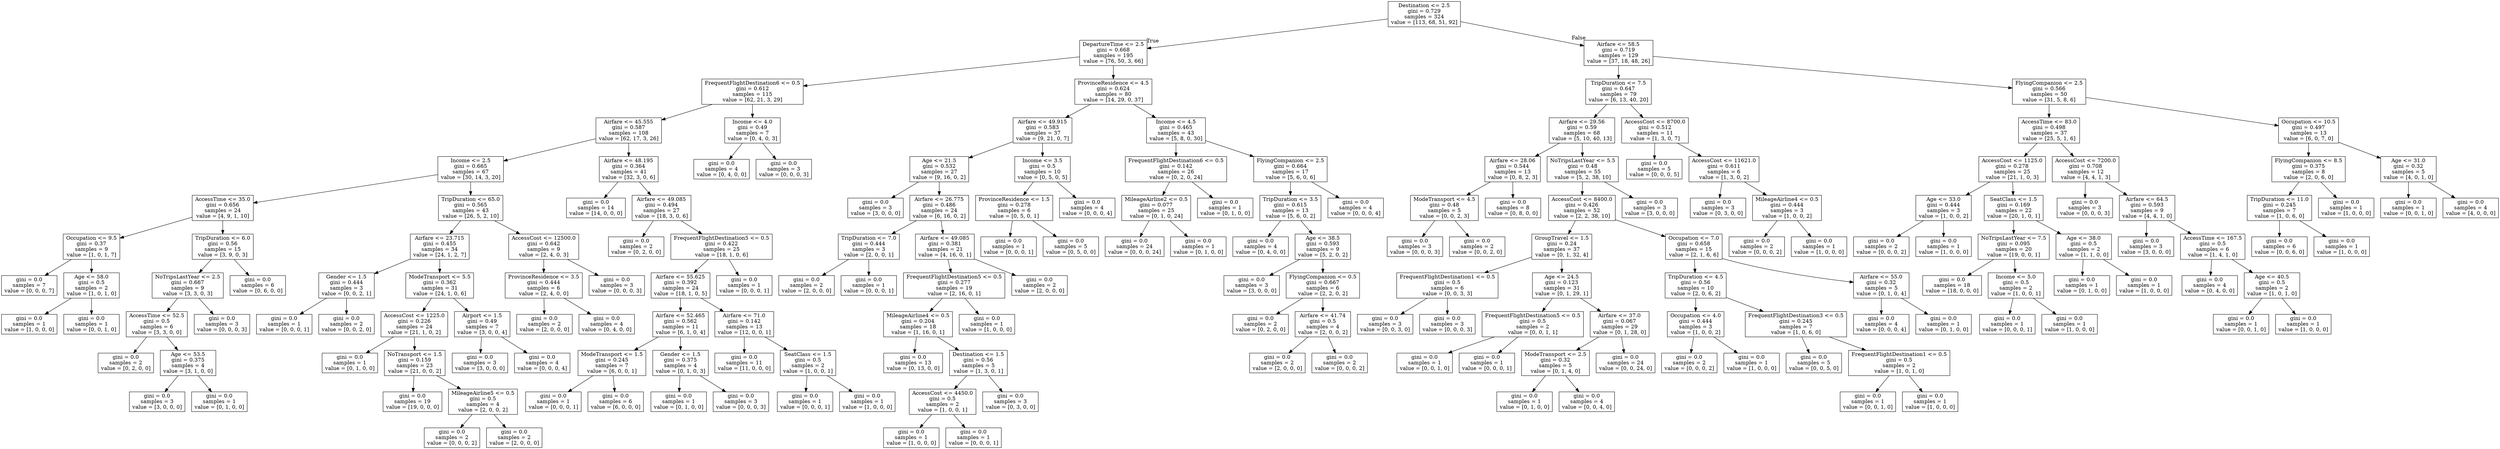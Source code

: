 digraph Tree {
node [shape=box] ;
0 [label="Destination <= 2.5\ngini = 0.729\nsamples = 324\nvalue = [113, 68, 51, 92]"] ;
1 [label="DepartureTime <= 2.5\ngini = 0.668\nsamples = 195\nvalue = [76, 50, 3, 66]"] ;
0 -> 1 [labeldistance=2.5, labelangle=45, headlabel="True"] ;
2 [label="FrequentFlightDestination6 <= 0.5\ngini = 0.612\nsamples = 115\nvalue = [62, 21, 3, 29]"] ;
1 -> 2 ;
3 [label="Airfare <= 45.555\ngini = 0.587\nsamples = 108\nvalue = [62, 17, 3, 26]"] ;
2 -> 3 ;
4 [label="Income <= 2.5\ngini = 0.665\nsamples = 67\nvalue = [30, 14, 3, 20]"] ;
3 -> 4 ;
5 [label="AccessTime <= 35.0\ngini = 0.656\nsamples = 24\nvalue = [4, 9, 1, 10]"] ;
4 -> 5 ;
6 [label="Occupation <= 9.5\ngini = 0.37\nsamples = 9\nvalue = [1, 0, 1, 7]"] ;
5 -> 6 ;
7 [label="gini = 0.0\nsamples = 7\nvalue = [0, 0, 0, 7]"] ;
6 -> 7 ;
8 [label="Age <= 58.0\ngini = 0.5\nsamples = 2\nvalue = [1, 0, 1, 0]"] ;
6 -> 8 ;
9 [label="gini = 0.0\nsamples = 1\nvalue = [1, 0, 0, 0]"] ;
8 -> 9 ;
10 [label="gini = 0.0\nsamples = 1\nvalue = [0, 0, 1, 0]"] ;
8 -> 10 ;
11 [label="TripDuration <= 6.0\ngini = 0.56\nsamples = 15\nvalue = [3, 9, 0, 3]"] ;
5 -> 11 ;
12 [label="NoTripsLastYear <= 2.5\ngini = 0.667\nsamples = 9\nvalue = [3, 3, 0, 3]"] ;
11 -> 12 ;
13 [label="AccessTime <= 52.5\ngini = 0.5\nsamples = 6\nvalue = [3, 3, 0, 0]"] ;
12 -> 13 ;
14 [label="gini = 0.0\nsamples = 2\nvalue = [0, 2, 0, 0]"] ;
13 -> 14 ;
15 [label="Age <= 53.5\ngini = 0.375\nsamples = 4\nvalue = [3, 1, 0, 0]"] ;
13 -> 15 ;
16 [label="gini = 0.0\nsamples = 3\nvalue = [3, 0, 0, 0]"] ;
15 -> 16 ;
17 [label="gini = 0.0\nsamples = 1\nvalue = [0, 1, 0, 0]"] ;
15 -> 17 ;
18 [label="gini = 0.0\nsamples = 3\nvalue = [0, 0, 0, 3]"] ;
12 -> 18 ;
19 [label="gini = 0.0\nsamples = 6\nvalue = [0, 6, 0, 0]"] ;
11 -> 19 ;
20 [label="TripDuration <= 65.0\ngini = 0.565\nsamples = 43\nvalue = [26, 5, 2, 10]"] ;
4 -> 20 ;
21 [label="Airfare <= 23.715\ngini = 0.455\nsamples = 34\nvalue = [24, 1, 2, 7]"] ;
20 -> 21 ;
22 [label="Gender <= 1.5\ngini = 0.444\nsamples = 3\nvalue = [0, 0, 2, 1]"] ;
21 -> 22 ;
23 [label="gini = 0.0\nsamples = 1\nvalue = [0, 0, 0, 1]"] ;
22 -> 23 ;
24 [label="gini = 0.0\nsamples = 2\nvalue = [0, 0, 2, 0]"] ;
22 -> 24 ;
25 [label="ModeTransport <= 5.5\ngini = 0.362\nsamples = 31\nvalue = [24, 1, 0, 6]"] ;
21 -> 25 ;
26 [label="AccessCost <= 1225.0\ngini = 0.226\nsamples = 24\nvalue = [21, 1, 0, 2]"] ;
25 -> 26 ;
27 [label="gini = 0.0\nsamples = 1\nvalue = [0, 1, 0, 0]"] ;
26 -> 27 ;
28 [label="NoTransport <= 1.5\ngini = 0.159\nsamples = 23\nvalue = [21, 0, 0, 2]"] ;
26 -> 28 ;
29 [label="gini = 0.0\nsamples = 19\nvalue = [19, 0, 0, 0]"] ;
28 -> 29 ;
30 [label="MileageAirline5 <= 0.5\ngini = 0.5\nsamples = 4\nvalue = [2, 0, 0, 2]"] ;
28 -> 30 ;
31 [label="gini = 0.0\nsamples = 2\nvalue = [0, 0, 0, 2]"] ;
30 -> 31 ;
32 [label="gini = 0.0\nsamples = 2\nvalue = [2, 0, 0, 0]"] ;
30 -> 32 ;
33 [label="Airport <= 1.5\ngini = 0.49\nsamples = 7\nvalue = [3, 0, 0, 4]"] ;
25 -> 33 ;
34 [label="gini = 0.0\nsamples = 3\nvalue = [3, 0, 0, 0]"] ;
33 -> 34 ;
35 [label="gini = 0.0\nsamples = 4\nvalue = [0, 0, 0, 4]"] ;
33 -> 35 ;
36 [label="AccessCost <= 12500.0\ngini = 0.642\nsamples = 9\nvalue = [2, 4, 0, 3]"] ;
20 -> 36 ;
37 [label="ProvinceResidence <= 3.5\ngini = 0.444\nsamples = 6\nvalue = [2, 4, 0, 0]"] ;
36 -> 37 ;
38 [label="gini = 0.0\nsamples = 2\nvalue = [2, 0, 0, 0]"] ;
37 -> 38 ;
39 [label="gini = 0.0\nsamples = 4\nvalue = [0, 4, 0, 0]"] ;
37 -> 39 ;
40 [label="gini = 0.0\nsamples = 3\nvalue = [0, 0, 0, 3]"] ;
36 -> 40 ;
41 [label="Airfare <= 48.195\ngini = 0.364\nsamples = 41\nvalue = [32, 3, 0, 6]"] ;
3 -> 41 ;
42 [label="gini = 0.0\nsamples = 14\nvalue = [14, 0, 0, 0]"] ;
41 -> 42 ;
43 [label="Airfare <= 49.085\ngini = 0.494\nsamples = 27\nvalue = [18, 3, 0, 6]"] ;
41 -> 43 ;
44 [label="gini = 0.0\nsamples = 2\nvalue = [0, 2, 0, 0]"] ;
43 -> 44 ;
45 [label="FrequentFlightDestination5 <= 0.5\ngini = 0.422\nsamples = 25\nvalue = [18, 1, 0, 6]"] ;
43 -> 45 ;
46 [label="Airfare <= 55.625\ngini = 0.392\nsamples = 24\nvalue = [18, 1, 0, 5]"] ;
45 -> 46 ;
47 [label="Airfare <= 52.465\ngini = 0.562\nsamples = 11\nvalue = [6, 1, 0, 4]"] ;
46 -> 47 ;
48 [label="ModeTransport <= 1.5\ngini = 0.245\nsamples = 7\nvalue = [6, 0, 0, 1]"] ;
47 -> 48 ;
49 [label="gini = 0.0\nsamples = 1\nvalue = [0, 0, 0, 1]"] ;
48 -> 49 ;
50 [label="gini = 0.0\nsamples = 6\nvalue = [6, 0, 0, 0]"] ;
48 -> 50 ;
51 [label="Gender <= 1.5\ngini = 0.375\nsamples = 4\nvalue = [0, 1, 0, 3]"] ;
47 -> 51 ;
52 [label="gini = 0.0\nsamples = 1\nvalue = [0, 1, 0, 0]"] ;
51 -> 52 ;
53 [label="gini = 0.0\nsamples = 3\nvalue = [0, 0, 0, 3]"] ;
51 -> 53 ;
54 [label="Airfare <= 71.0\ngini = 0.142\nsamples = 13\nvalue = [12, 0, 0, 1]"] ;
46 -> 54 ;
55 [label="gini = 0.0\nsamples = 11\nvalue = [11, 0, 0, 0]"] ;
54 -> 55 ;
56 [label="SeatClass <= 1.5\ngini = 0.5\nsamples = 2\nvalue = [1, 0, 0, 1]"] ;
54 -> 56 ;
57 [label="gini = 0.0\nsamples = 1\nvalue = [0, 0, 0, 1]"] ;
56 -> 57 ;
58 [label="gini = 0.0\nsamples = 1\nvalue = [1, 0, 0, 0]"] ;
56 -> 58 ;
59 [label="gini = 0.0\nsamples = 1\nvalue = [0, 0, 0, 1]"] ;
45 -> 59 ;
60 [label="Income <= 4.0\ngini = 0.49\nsamples = 7\nvalue = [0, 4, 0, 3]"] ;
2 -> 60 ;
61 [label="gini = 0.0\nsamples = 4\nvalue = [0, 4, 0, 0]"] ;
60 -> 61 ;
62 [label="gini = 0.0\nsamples = 3\nvalue = [0, 0, 0, 3]"] ;
60 -> 62 ;
63 [label="ProvinceResidence <= 4.5\ngini = 0.624\nsamples = 80\nvalue = [14, 29, 0, 37]"] ;
1 -> 63 ;
64 [label="Airfare <= 49.915\ngini = 0.583\nsamples = 37\nvalue = [9, 21, 0, 7]"] ;
63 -> 64 ;
65 [label="Age <= 21.5\ngini = 0.532\nsamples = 27\nvalue = [9, 16, 0, 2]"] ;
64 -> 65 ;
66 [label="gini = 0.0\nsamples = 3\nvalue = [3, 0, 0, 0]"] ;
65 -> 66 ;
67 [label="Airfare <= 26.775\ngini = 0.486\nsamples = 24\nvalue = [6, 16, 0, 2]"] ;
65 -> 67 ;
68 [label="TripDuration <= 7.0\ngini = 0.444\nsamples = 3\nvalue = [2, 0, 0, 1]"] ;
67 -> 68 ;
69 [label="gini = 0.0\nsamples = 2\nvalue = [2, 0, 0, 0]"] ;
68 -> 69 ;
70 [label="gini = 0.0\nsamples = 1\nvalue = [0, 0, 0, 1]"] ;
68 -> 70 ;
71 [label="Airfare <= 49.085\ngini = 0.381\nsamples = 21\nvalue = [4, 16, 0, 1]"] ;
67 -> 71 ;
72 [label="FrequentFlightDestination5 <= 0.5\ngini = 0.277\nsamples = 19\nvalue = [2, 16, 0, 1]"] ;
71 -> 72 ;
73 [label="MileageAirline4 <= 0.5\ngini = 0.204\nsamples = 18\nvalue = [1, 16, 0, 1]"] ;
72 -> 73 ;
74 [label="gini = 0.0\nsamples = 13\nvalue = [0, 13, 0, 0]"] ;
73 -> 74 ;
75 [label="Destination <= 1.5\ngini = 0.56\nsamples = 5\nvalue = [1, 3, 0, 1]"] ;
73 -> 75 ;
76 [label="AccessCost <= 4450.0\ngini = 0.5\nsamples = 2\nvalue = [1, 0, 0, 1]"] ;
75 -> 76 ;
77 [label="gini = 0.0\nsamples = 1\nvalue = [1, 0, 0, 0]"] ;
76 -> 77 ;
78 [label="gini = 0.0\nsamples = 1\nvalue = [0, 0, 0, 1]"] ;
76 -> 78 ;
79 [label="gini = 0.0\nsamples = 3\nvalue = [0, 3, 0, 0]"] ;
75 -> 79 ;
80 [label="gini = 0.0\nsamples = 1\nvalue = [1, 0, 0, 0]"] ;
72 -> 80 ;
81 [label="gini = 0.0\nsamples = 2\nvalue = [2, 0, 0, 0]"] ;
71 -> 81 ;
82 [label="Income <= 3.5\ngini = 0.5\nsamples = 10\nvalue = [0, 5, 0, 5]"] ;
64 -> 82 ;
83 [label="ProvinceResidence <= 1.5\ngini = 0.278\nsamples = 6\nvalue = [0, 5, 0, 1]"] ;
82 -> 83 ;
84 [label="gini = 0.0\nsamples = 1\nvalue = [0, 0, 0, 1]"] ;
83 -> 84 ;
85 [label="gini = 0.0\nsamples = 5\nvalue = [0, 5, 0, 0]"] ;
83 -> 85 ;
86 [label="gini = 0.0\nsamples = 4\nvalue = [0, 0, 0, 4]"] ;
82 -> 86 ;
87 [label="Income <= 4.5\ngini = 0.465\nsamples = 43\nvalue = [5, 8, 0, 30]"] ;
63 -> 87 ;
88 [label="FrequentFlightDestination6 <= 0.5\ngini = 0.142\nsamples = 26\nvalue = [0, 2, 0, 24]"] ;
87 -> 88 ;
89 [label="MileageAirline2 <= 0.5\ngini = 0.077\nsamples = 25\nvalue = [0, 1, 0, 24]"] ;
88 -> 89 ;
90 [label="gini = 0.0\nsamples = 24\nvalue = [0, 0, 0, 24]"] ;
89 -> 90 ;
91 [label="gini = 0.0\nsamples = 1\nvalue = [0, 1, 0, 0]"] ;
89 -> 91 ;
92 [label="gini = 0.0\nsamples = 1\nvalue = [0, 1, 0, 0]"] ;
88 -> 92 ;
93 [label="FlyingCompanion <= 2.5\ngini = 0.664\nsamples = 17\nvalue = [5, 6, 0, 6]"] ;
87 -> 93 ;
94 [label="TripDuration <= 3.5\ngini = 0.615\nsamples = 13\nvalue = [5, 6, 0, 2]"] ;
93 -> 94 ;
95 [label="gini = 0.0\nsamples = 4\nvalue = [0, 4, 0, 0]"] ;
94 -> 95 ;
96 [label="Age <= 38.5\ngini = 0.593\nsamples = 9\nvalue = [5, 2, 0, 2]"] ;
94 -> 96 ;
97 [label="gini = 0.0\nsamples = 3\nvalue = [3, 0, 0, 0]"] ;
96 -> 97 ;
98 [label="FlyingCompanion <= 0.5\ngini = 0.667\nsamples = 6\nvalue = [2, 2, 0, 2]"] ;
96 -> 98 ;
99 [label="gini = 0.0\nsamples = 2\nvalue = [0, 2, 0, 0]"] ;
98 -> 99 ;
100 [label="Airfare <= 41.74\ngini = 0.5\nsamples = 4\nvalue = [2, 0, 0, 2]"] ;
98 -> 100 ;
101 [label="gini = 0.0\nsamples = 2\nvalue = [2, 0, 0, 0]"] ;
100 -> 101 ;
102 [label="gini = 0.0\nsamples = 2\nvalue = [0, 0, 0, 2]"] ;
100 -> 102 ;
103 [label="gini = 0.0\nsamples = 4\nvalue = [0, 0, 0, 4]"] ;
93 -> 103 ;
104 [label="Airfare <= 58.5\ngini = 0.719\nsamples = 129\nvalue = [37, 18, 48, 26]"] ;
0 -> 104 [labeldistance=2.5, labelangle=-45, headlabel="False"] ;
105 [label="TripDuration <= 7.5\ngini = 0.647\nsamples = 79\nvalue = [6, 13, 40, 20]"] ;
104 -> 105 ;
106 [label="Airfare <= 29.56\ngini = 0.59\nsamples = 68\nvalue = [5, 10, 40, 13]"] ;
105 -> 106 ;
107 [label="Airfare <= 28.06\ngini = 0.544\nsamples = 13\nvalue = [0, 8, 2, 3]"] ;
106 -> 107 ;
108 [label="ModeTransport <= 4.5\ngini = 0.48\nsamples = 5\nvalue = [0, 0, 2, 3]"] ;
107 -> 108 ;
109 [label="gini = 0.0\nsamples = 3\nvalue = [0, 0, 0, 3]"] ;
108 -> 109 ;
110 [label="gini = 0.0\nsamples = 2\nvalue = [0, 0, 2, 0]"] ;
108 -> 110 ;
111 [label="gini = 0.0\nsamples = 8\nvalue = [0, 8, 0, 0]"] ;
107 -> 111 ;
112 [label="NoTripsLastYear <= 5.5\ngini = 0.48\nsamples = 55\nvalue = [5, 2, 38, 10]"] ;
106 -> 112 ;
113 [label="AccessCost <= 8400.0\ngini = 0.426\nsamples = 52\nvalue = [2, 2, 38, 10]"] ;
112 -> 113 ;
114 [label="GroupTravel <= 1.5\ngini = 0.24\nsamples = 37\nvalue = [0, 1, 32, 4]"] ;
113 -> 114 ;
115 [label="FrequentFlightDestination1 <= 0.5\ngini = 0.5\nsamples = 6\nvalue = [0, 0, 3, 3]"] ;
114 -> 115 ;
116 [label="gini = 0.0\nsamples = 3\nvalue = [0, 0, 3, 0]"] ;
115 -> 116 ;
117 [label="gini = 0.0\nsamples = 3\nvalue = [0, 0, 0, 3]"] ;
115 -> 117 ;
118 [label="Age <= 24.5\ngini = 0.123\nsamples = 31\nvalue = [0, 1, 29, 1]"] ;
114 -> 118 ;
119 [label="FrequentFlightDestination5 <= 0.5\ngini = 0.5\nsamples = 2\nvalue = [0, 0, 1, 1]"] ;
118 -> 119 ;
120 [label="gini = 0.0\nsamples = 1\nvalue = [0, 0, 1, 0]"] ;
119 -> 120 ;
121 [label="gini = 0.0\nsamples = 1\nvalue = [0, 0, 0, 1]"] ;
119 -> 121 ;
122 [label="Airfare <= 37.0\ngini = 0.067\nsamples = 29\nvalue = [0, 1, 28, 0]"] ;
118 -> 122 ;
123 [label="ModeTransport <= 2.5\ngini = 0.32\nsamples = 5\nvalue = [0, 1, 4, 0]"] ;
122 -> 123 ;
124 [label="gini = 0.0\nsamples = 1\nvalue = [0, 1, 0, 0]"] ;
123 -> 124 ;
125 [label="gini = 0.0\nsamples = 4\nvalue = [0, 0, 4, 0]"] ;
123 -> 125 ;
126 [label="gini = 0.0\nsamples = 24\nvalue = [0, 0, 24, 0]"] ;
122 -> 126 ;
127 [label="Occupation <= 7.0\ngini = 0.658\nsamples = 15\nvalue = [2, 1, 6, 6]"] ;
113 -> 127 ;
128 [label="TripDuration <= 4.5\ngini = 0.56\nsamples = 10\nvalue = [2, 0, 6, 2]"] ;
127 -> 128 ;
129 [label="Occupation <= 4.0\ngini = 0.444\nsamples = 3\nvalue = [1, 0, 0, 2]"] ;
128 -> 129 ;
130 [label="gini = 0.0\nsamples = 2\nvalue = [0, 0, 0, 2]"] ;
129 -> 130 ;
131 [label="gini = 0.0\nsamples = 1\nvalue = [1, 0, 0, 0]"] ;
129 -> 131 ;
132 [label="FrequentFlightDestination3 <= 0.5\ngini = 0.245\nsamples = 7\nvalue = [1, 0, 6, 0]"] ;
128 -> 132 ;
133 [label="gini = 0.0\nsamples = 5\nvalue = [0, 0, 5, 0]"] ;
132 -> 133 ;
134 [label="FrequentFlightDestination1 <= 0.5\ngini = 0.5\nsamples = 2\nvalue = [1, 0, 1, 0]"] ;
132 -> 134 ;
135 [label="gini = 0.0\nsamples = 1\nvalue = [0, 0, 1, 0]"] ;
134 -> 135 ;
136 [label="gini = 0.0\nsamples = 1\nvalue = [1, 0, 0, 0]"] ;
134 -> 136 ;
137 [label="Airfare <= 55.0\ngini = 0.32\nsamples = 5\nvalue = [0, 1, 0, 4]"] ;
127 -> 137 ;
138 [label="gini = 0.0\nsamples = 4\nvalue = [0, 0, 0, 4]"] ;
137 -> 138 ;
139 [label="gini = 0.0\nsamples = 1\nvalue = [0, 1, 0, 0]"] ;
137 -> 139 ;
140 [label="gini = 0.0\nsamples = 3\nvalue = [3, 0, 0, 0]"] ;
112 -> 140 ;
141 [label="AccessCost <= 8700.0\ngini = 0.512\nsamples = 11\nvalue = [1, 3, 0, 7]"] ;
105 -> 141 ;
142 [label="gini = 0.0\nsamples = 5\nvalue = [0, 0, 0, 5]"] ;
141 -> 142 ;
143 [label="AccessCost <= 11621.0\ngini = 0.611\nsamples = 6\nvalue = [1, 3, 0, 2]"] ;
141 -> 143 ;
144 [label="gini = 0.0\nsamples = 3\nvalue = [0, 3, 0, 0]"] ;
143 -> 144 ;
145 [label="MileageAirline4 <= 0.5\ngini = 0.444\nsamples = 3\nvalue = [1, 0, 0, 2]"] ;
143 -> 145 ;
146 [label="gini = 0.0\nsamples = 2\nvalue = [0, 0, 0, 2]"] ;
145 -> 146 ;
147 [label="gini = 0.0\nsamples = 1\nvalue = [1, 0, 0, 0]"] ;
145 -> 147 ;
148 [label="FlyingCompanion <= 2.5\ngini = 0.566\nsamples = 50\nvalue = [31, 5, 8, 6]"] ;
104 -> 148 ;
149 [label="AccessTime <= 83.0\ngini = 0.498\nsamples = 37\nvalue = [25, 5, 1, 6]"] ;
148 -> 149 ;
150 [label="AccessCost <= 1125.0\ngini = 0.278\nsamples = 25\nvalue = [21, 1, 0, 3]"] ;
149 -> 150 ;
151 [label="Age <= 33.0\ngini = 0.444\nsamples = 3\nvalue = [1, 0, 0, 2]"] ;
150 -> 151 ;
152 [label="gini = 0.0\nsamples = 2\nvalue = [0, 0, 0, 2]"] ;
151 -> 152 ;
153 [label="gini = 0.0\nsamples = 1\nvalue = [1, 0, 0, 0]"] ;
151 -> 153 ;
154 [label="SeatClass <= 1.5\ngini = 0.169\nsamples = 22\nvalue = [20, 1, 0, 1]"] ;
150 -> 154 ;
155 [label="NoTripsLastYear <= 7.5\ngini = 0.095\nsamples = 20\nvalue = [19, 0, 0, 1]"] ;
154 -> 155 ;
156 [label="gini = 0.0\nsamples = 18\nvalue = [18, 0, 0, 0]"] ;
155 -> 156 ;
157 [label="Income <= 5.0\ngini = 0.5\nsamples = 2\nvalue = [1, 0, 0, 1]"] ;
155 -> 157 ;
158 [label="gini = 0.0\nsamples = 1\nvalue = [0, 0, 0, 1]"] ;
157 -> 158 ;
159 [label="gini = 0.0\nsamples = 1\nvalue = [1, 0, 0, 0]"] ;
157 -> 159 ;
160 [label="Age <= 38.0\ngini = 0.5\nsamples = 2\nvalue = [1, 1, 0, 0]"] ;
154 -> 160 ;
161 [label="gini = 0.0\nsamples = 1\nvalue = [0, 1, 0, 0]"] ;
160 -> 161 ;
162 [label="gini = 0.0\nsamples = 1\nvalue = [1, 0, 0, 0]"] ;
160 -> 162 ;
163 [label="AccessCost <= 7200.0\ngini = 0.708\nsamples = 12\nvalue = [4, 4, 1, 3]"] ;
149 -> 163 ;
164 [label="gini = 0.0\nsamples = 3\nvalue = [0, 0, 0, 3]"] ;
163 -> 164 ;
165 [label="Airfare <= 64.5\ngini = 0.593\nsamples = 9\nvalue = [4, 4, 1, 0]"] ;
163 -> 165 ;
166 [label="gini = 0.0\nsamples = 3\nvalue = [3, 0, 0, 0]"] ;
165 -> 166 ;
167 [label="AccessTime <= 167.5\ngini = 0.5\nsamples = 6\nvalue = [1, 4, 1, 0]"] ;
165 -> 167 ;
168 [label="gini = 0.0\nsamples = 4\nvalue = [0, 4, 0, 0]"] ;
167 -> 168 ;
169 [label="Age <= 40.5\ngini = 0.5\nsamples = 2\nvalue = [1, 0, 1, 0]"] ;
167 -> 169 ;
170 [label="gini = 0.0\nsamples = 1\nvalue = [0, 0, 1, 0]"] ;
169 -> 170 ;
171 [label="gini = 0.0\nsamples = 1\nvalue = [1, 0, 0, 0]"] ;
169 -> 171 ;
172 [label="Occupation <= 10.5\ngini = 0.497\nsamples = 13\nvalue = [6, 0, 7, 0]"] ;
148 -> 172 ;
173 [label="FlyingCompanion <= 8.5\ngini = 0.375\nsamples = 8\nvalue = [2, 0, 6, 0]"] ;
172 -> 173 ;
174 [label="TripDuration <= 11.0\ngini = 0.245\nsamples = 7\nvalue = [1, 0, 6, 0]"] ;
173 -> 174 ;
175 [label="gini = 0.0\nsamples = 6\nvalue = [0, 0, 6, 0]"] ;
174 -> 175 ;
176 [label="gini = 0.0\nsamples = 1\nvalue = [1, 0, 0, 0]"] ;
174 -> 176 ;
177 [label="gini = 0.0\nsamples = 1\nvalue = [1, 0, 0, 0]"] ;
173 -> 177 ;
178 [label="Age <= 31.0\ngini = 0.32\nsamples = 5\nvalue = [4, 0, 1, 0]"] ;
172 -> 178 ;
179 [label="gini = 0.0\nsamples = 1\nvalue = [0, 0, 1, 0]"] ;
178 -> 179 ;
180 [label="gini = 0.0\nsamples = 4\nvalue = [4, 0, 0, 0]"] ;
178 -> 180 ;
}